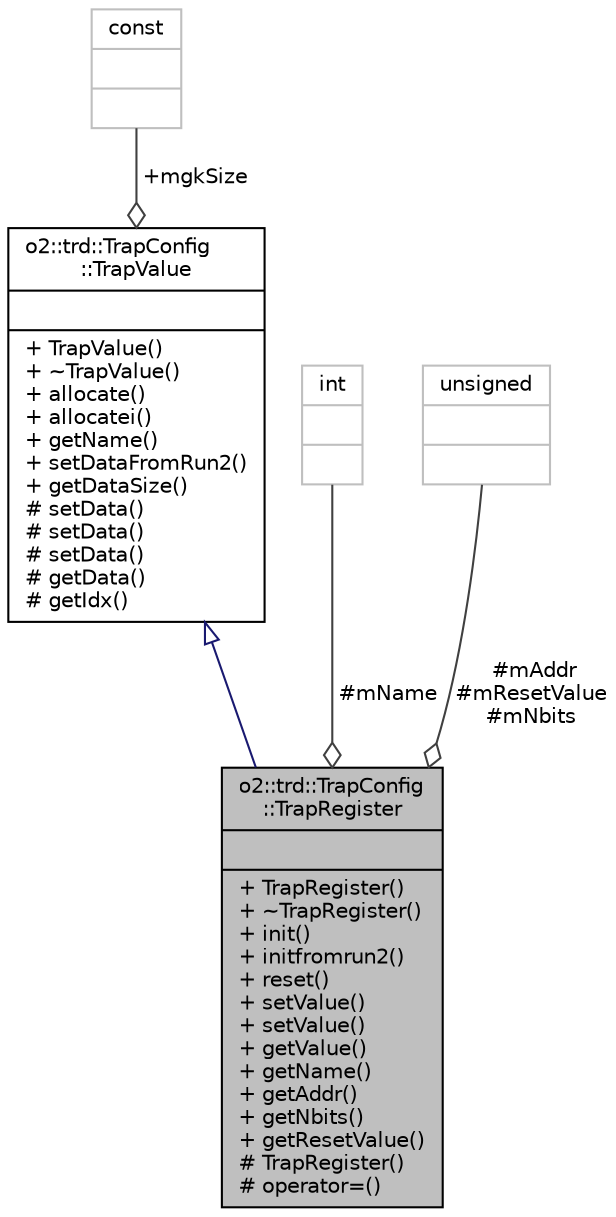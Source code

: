 digraph "o2::trd::TrapConfig::TrapRegister"
{
 // INTERACTIVE_SVG=YES
  bgcolor="transparent";
  edge [fontname="Helvetica",fontsize="10",labelfontname="Helvetica",labelfontsize="10"];
  node [fontname="Helvetica",fontsize="10",shape=record];
  Node1 [label="{o2::trd::TrapConfig\l::TrapRegister\n||+ TrapRegister()\l+ ~TrapRegister()\l+ init()\l+ initfromrun2()\l+ reset()\l+ setValue()\l+ setValue()\l+ getValue()\l+ getName()\l+ getAddr()\l+ getNbits()\l+ getResetValue()\l# TrapRegister()\l# operator=()\l}",height=0.2,width=0.4,color="black", fillcolor="grey75", style="filled", fontcolor="black"];
  Node2 -> Node1 [dir="back",color="midnightblue",fontsize="10",style="solid",arrowtail="onormal",fontname="Helvetica"];
  Node2 [label="{o2::trd::TrapConfig\l::TrapValue\n||+ TrapValue()\l+ ~TrapValue()\l+ allocate()\l+ allocatei()\l+ getName()\l+ setDataFromRun2()\l+ getDataSize()\l# setData()\l# setData()\l# setData()\l# getData()\l# getIdx()\l}",height=0.2,width=0.4,color="black",URL="$d0/dbb/classo2_1_1trd_1_1TrapConfig_1_1TrapValue.html"];
  Node3 -> Node2 [color="grey25",fontsize="10",style="solid",label=" +mgkSize" ,arrowhead="odiamond",fontname="Helvetica"];
  Node3 [label="{const\n||}",height=0.2,width=0.4,color="grey75"];
  Node4 -> Node1 [color="grey25",fontsize="10",style="solid",label=" #mName" ,arrowhead="odiamond",fontname="Helvetica"];
  Node4 [label="{int\n||}",height=0.2,width=0.4,color="grey75"];
  Node5 -> Node1 [color="grey25",fontsize="10",style="solid",label=" #mAddr\n#mResetValue\n#mNbits" ,arrowhead="odiamond",fontname="Helvetica"];
  Node5 [label="{unsigned\n||}",height=0.2,width=0.4,color="grey75"];
}
